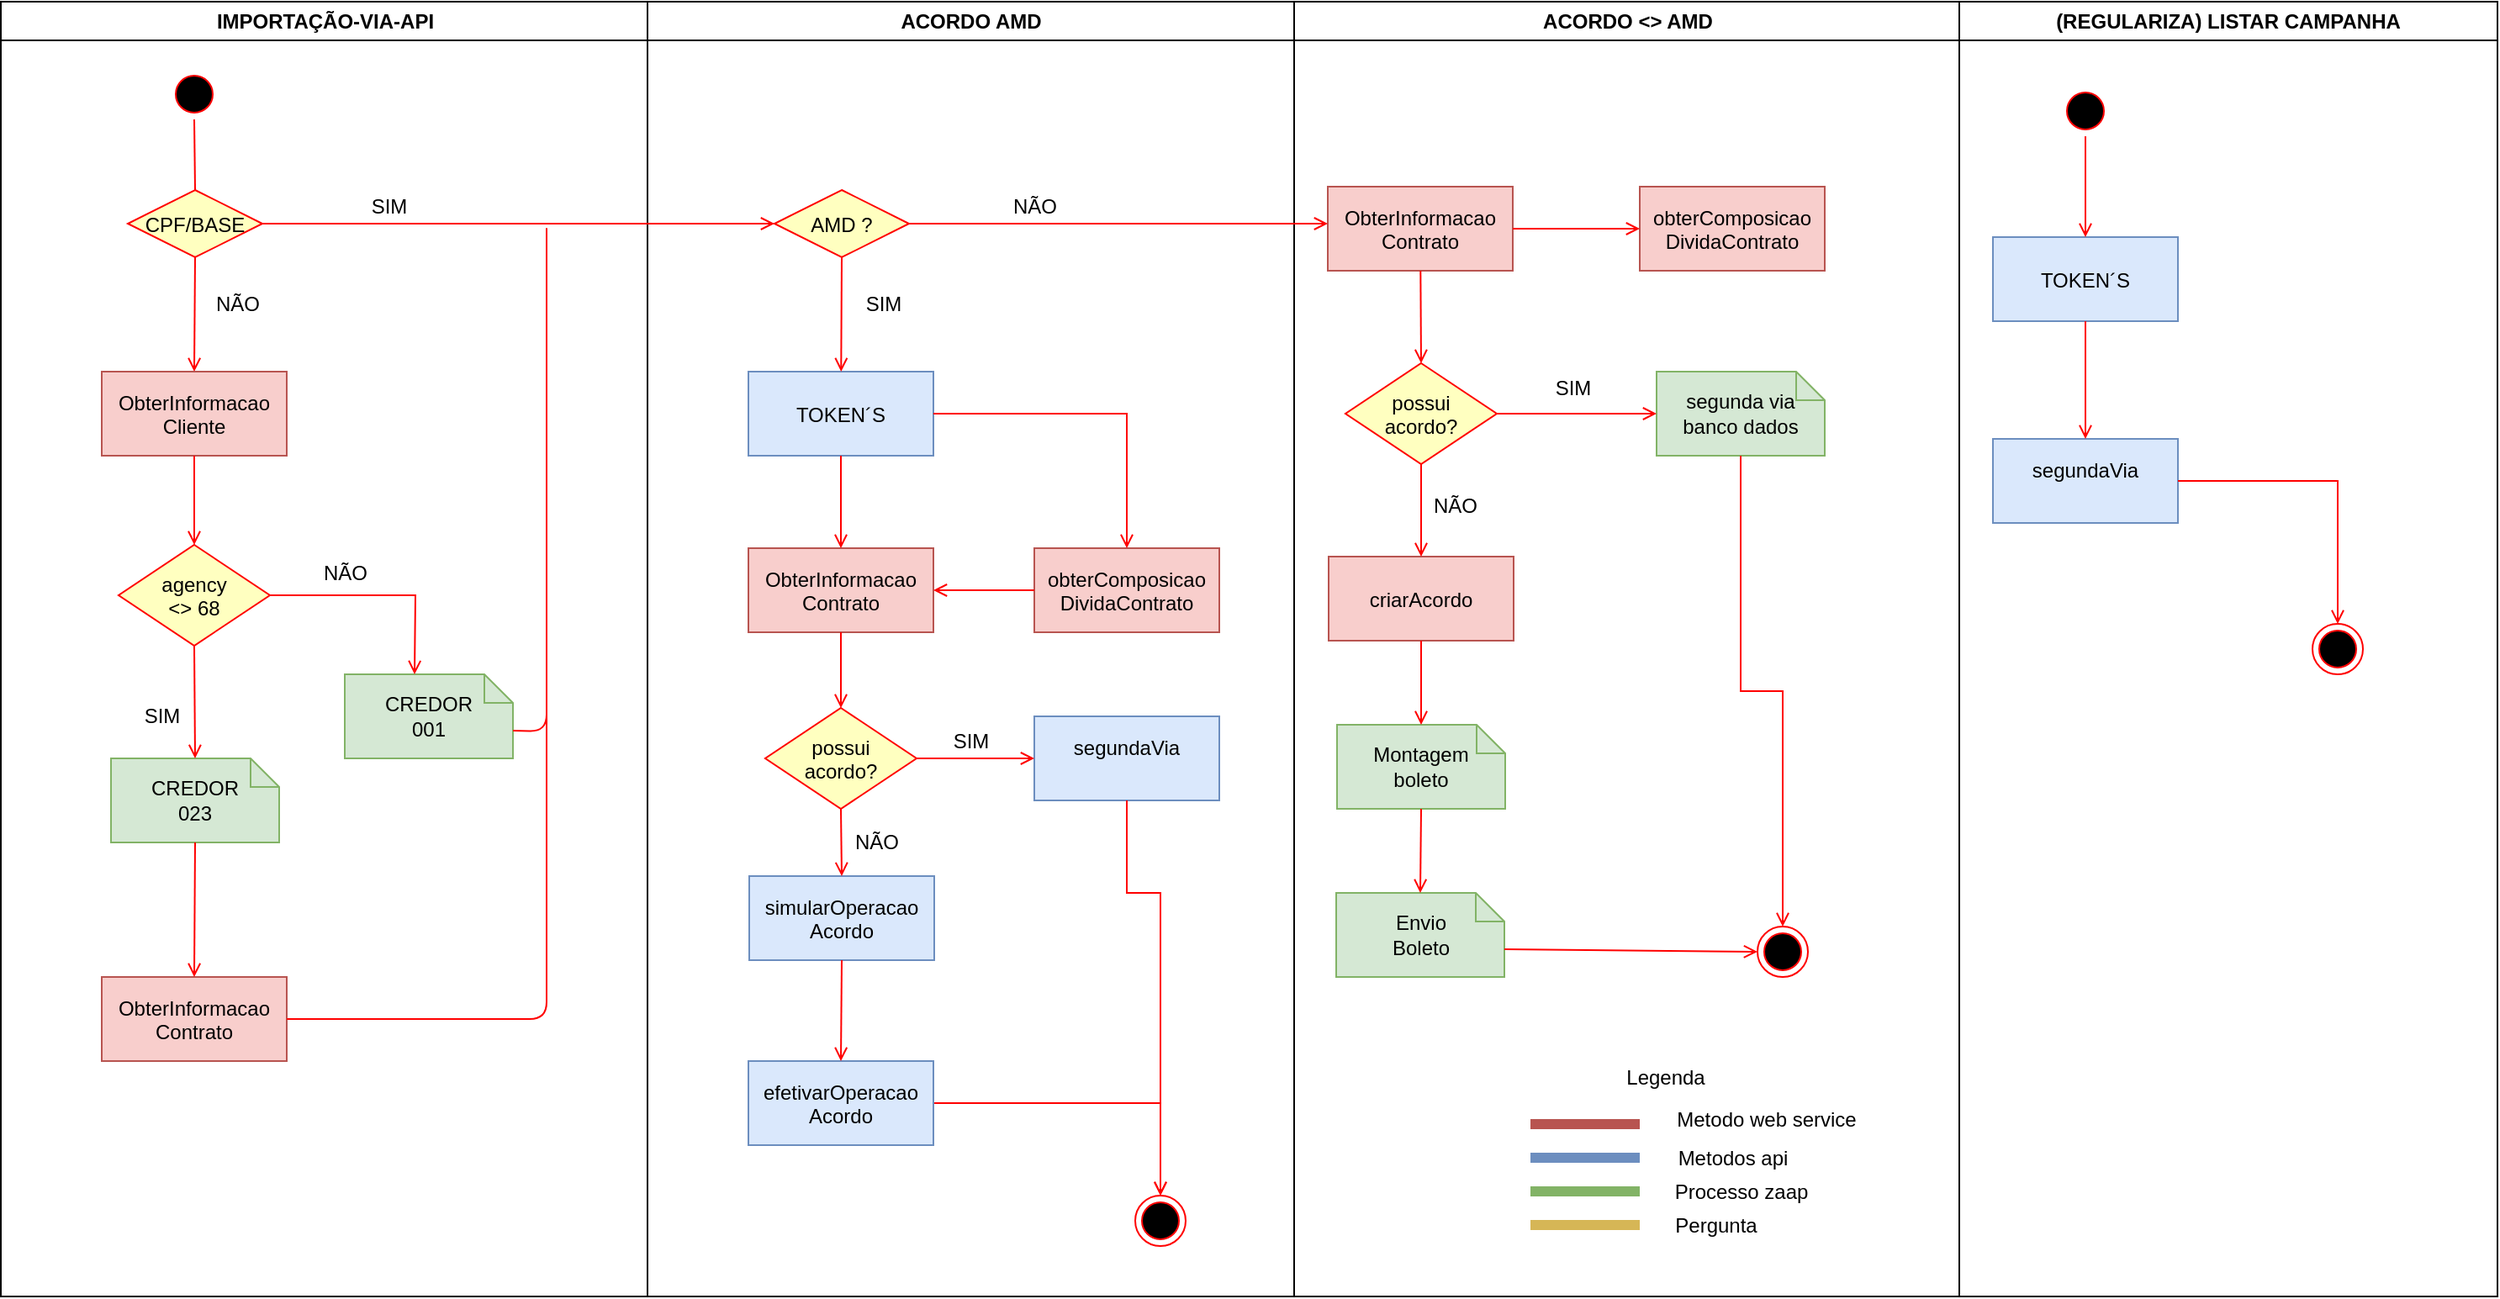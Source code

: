 <mxfile version="12.9.12" type="github"><diagram id="gOPY4W407URoGvVkKOAT" name="Page-1"><mxGraphModel dx="2995" dy="783" grid="1" gridSize="10" guides="1" tooltips="1" connect="1" arrows="1" fold="1" page="1" pageScale="1" pageWidth="1169" pageHeight="826" background="#ffffff" math="0" shadow="0"><root><mxCell id="0"/><mxCell id="1" parent="0"/><mxCell id="2" value="ACORDO AMD" style="swimlane;whiteSpace=wrap" parent="1" vertex="1"><mxGeometry x="60" y="30" width="384.5" height="770" as="geometry"/></mxCell><mxCell id="8" value="TOKEN´S" style="fillColor=#dae8fc;strokeColor=#6c8ebf;" parent="2" vertex="1"><mxGeometry x="60" y="220" width="110" height="50" as="geometry"/></mxCell><mxCell id="9" value="" style="endArrow=open;strokeColor=#FF0000;endFill=1;rounded=0;exitX=0.5;exitY=1;exitDx=0;exitDy=0;" parent="2" source="TBVewzjrPc9jgYo9EgBy-41" target="8" edge="1"><mxGeometry relative="1" as="geometry"><mxPoint x="115" y="160" as="sourcePoint"/></mxGeometry></mxCell><mxCell id="10" value="ObterInformacao&#10;Contrato" style="fillColor=#f8cecc;strokeColor=#b85450;" parent="2" vertex="1"><mxGeometry x="60" y="325" width="110" height="50" as="geometry"/></mxCell><mxCell id="11" value="" style="endArrow=open;strokeColor=#FF0000;endFill=1;rounded=0" parent="2" source="8" target="10" edge="1"><mxGeometry relative="1" as="geometry"/></mxCell><mxCell id="TBVewzjrPc9jgYo9EgBy-41" value="AMD ?" style="rhombus;fillColor=#ffffc0;strokeColor=#ff0000;" parent="2" vertex="1"><mxGeometry x="75.5" y="112" width="80" height="40" as="geometry"/></mxCell><mxCell id="TBVewzjrPc9jgYo9EgBy-46" value="NÃO&lt;br&gt;" style="text;html=1;align=center;verticalAlign=middle;resizable=0;points=[];autosize=1;" parent="2" vertex="1"><mxGeometry x="210" y="112" width="40" height="20" as="geometry"/></mxCell><mxCell id="TBVewzjrPc9jgYo9EgBy-47" value="SIM&lt;br&gt;" style="text;html=1;align=center;verticalAlign=middle;resizable=0;points=[];autosize=1;" parent="2" vertex="1"><mxGeometry x="120" y="170" width="40" height="20" as="geometry"/></mxCell><mxCell id="TBVewzjrPc9jgYo9EgBy-55" value="" style="ellipse;shape=endState;fillColor=#000000;strokeColor=#ff0000" parent="2" vertex="1"><mxGeometry x="290" y="710" width="30" height="30" as="geometry"/></mxCell><mxCell id="TBVewzjrPc9jgYo9EgBy-79" value="possui&#10;acordo?" style="rhombus;fillColor=#ffffc0;strokeColor=#ff0000;" parent="2" vertex="1"><mxGeometry x="70" y="420" width="90" height="60" as="geometry"/></mxCell><mxCell id="TBVewzjrPc9jgYo9EgBy-51" value="simularOperacao&#10;Acordo" style="fillColor=#dae8fc;strokeColor=#6c8ebf;" parent="2" vertex="1"><mxGeometry x="60.5" y="520" width="110" height="50" as="geometry"/></mxCell><mxCell id="TBVewzjrPc9jgYo9EgBy-81" value="" style="endArrow=open;strokeColor=#FF0000;endFill=1;rounded=0;entryX=0.5;entryY=0;entryDx=0;entryDy=0;exitX=0.5;exitY=1;exitDx=0;exitDy=0;" parent="2" source="10" target="TBVewzjrPc9jgYo9EgBy-79" edge="1"><mxGeometry relative="1" as="geometry"><mxPoint x="125.0" y="280.0" as="sourcePoint"/><mxPoint x="125.0" y="335" as="targetPoint"/></mxGeometry></mxCell><mxCell id="TBVewzjrPc9jgYo9EgBy-82" value="" style="endArrow=open;strokeColor=#FF0000;endFill=1;rounded=0;entryX=0.5;entryY=0;entryDx=0;entryDy=0;exitX=0.5;exitY=1;exitDx=0;exitDy=0;" parent="2" source="TBVewzjrPc9jgYo9EgBy-79" target="TBVewzjrPc9jgYo9EgBy-51" edge="1"><mxGeometry relative="1" as="geometry"><mxPoint x="135.0" y="290.0" as="sourcePoint"/><mxPoint x="135.0" y="345" as="targetPoint"/></mxGeometry></mxCell><mxCell id="TBVewzjrPc9jgYo9EgBy-84" value="NÃO" style="text;html=1;align=center;verticalAlign=middle;resizable=0;points=[];autosize=1;" parent="2" vertex="1"><mxGeometry x="115.5" y="490" width="40" height="20" as="geometry"/></mxCell><mxCell id="TBVewzjrPc9jgYo9EgBy-87" value="SIM" style="text;html=1;align=center;verticalAlign=middle;resizable=0;points=[];autosize=1;" parent="2" vertex="1"><mxGeometry x="172.25" y="430" width="40" height="20" as="geometry"/></mxCell><mxCell id="3" value="ACORDO &lt;&gt; AMD" style="swimlane;whiteSpace=wrap" parent="1" vertex="1"><mxGeometry x="444.5" y="30" width="395.5" height="770" as="geometry"/></mxCell><mxCell id="16" value="ObterInformacao&#10;Contrato" style="fillColor=#f8cecc;strokeColor=#b85450;" parent="3" vertex="1"><mxGeometry x="20" y="110" width="110" height="50" as="geometry"/></mxCell><mxCell id="31" value="Montagem&#10;boleto" style="shape=note;whiteSpace=wrap;size=17;fillColor=#d5e8d4;strokeColor=#82b366;" parent="3" vertex="1"><mxGeometry x="25.5" y="430" width="100" height="50" as="geometry"/></mxCell><mxCell id="TBVewzjrPc9jgYo9EgBy-64" value="Envio&#10;Boleto" style="shape=note;whiteSpace=wrap;size=17;fillColor=#d5e8d4;strokeColor=#82b366;" parent="3" vertex="1"><mxGeometry x="25" y="530" width="100" height="50" as="geometry"/></mxCell><mxCell id="TBVewzjrPc9jgYo9EgBy-65" value="" style="edgeStyle=none;strokeColor=#FF0000;endArrow=open;endFill=1;rounded=0;exitX=0.5;exitY=1;exitDx=0;exitDy=0;entryX=0.5;entryY=0;entryDx=0;entryDy=0;entryPerimeter=0;exitPerimeter=0;" parent="3" source="31" target="TBVewzjrPc9jgYo9EgBy-64" edge="1"><mxGeometry width="100" height="100" relative="1" as="geometry"><mxPoint x="140" y="355" as="sourcePoint"/><mxPoint x="225.5" y="355" as="targetPoint"/></mxGeometry></mxCell><mxCell id="TBVewzjrPc9jgYo9EgBy-66" value="" style="ellipse;shape=endState;fillColor=#000000;strokeColor=#ff0000" parent="3" vertex="1"><mxGeometry x="275.5" y="550" width="30" height="30" as="geometry"/></mxCell><mxCell id="TBVewzjrPc9jgYo9EgBy-91" value="SIM" style="text;html=1;align=center;verticalAlign=middle;resizable=0;points=[];autosize=1;" parent="3" vertex="1"><mxGeometry x="145.5" y="220" width="40" height="20" as="geometry"/></mxCell><mxCell id="TBVewzjrPc9jgYo9EgBy-93" value="segunda via&#10;banco dados" style="shape=note;whiteSpace=wrap;size=17;fillColor=#d5e8d4;strokeColor=#82b366;" parent="3" vertex="1"><mxGeometry x="215.5" y="220" width="100" height="50" as="geometry"/></mxCell><mxCell id="TBVewzjrPc9jgYo9EgBy-94" value="NÃO" style="text;html=1;align=center;verticalAlign=middle;resizable=0;points=[];autosize=1;" parent="3" vertex="1"><mxGeometry x="75.5" y="290" width="40" height="20" as="geometry"/></mxCell><mxCell id="TBVewzjrPc9jgYo9EgBy-95" value="" style="edgeStyle=none;strokeColor=#FF0000;endArrow=open;endFill=1;rounded=0;exitX=0.5;exitY=1;exitDx=0;exitDy=0;entryX=0.5;entryY=0;entryDx=0;entryDy=0;exitPerimeter=0;" parent="3" source="TBVewzjrPc9jgYo9EgBy-93" target="TBVewzjrPc9jgYo9EgBy-66" edge="1"><mxGeometry width="100" height="100" relative="1" as="geometry"><mxPoint x="85.5" y="390" as="sourcePoint"/><mxPoint x="85.5" y="440" as="targetPoint"/><Array as="points"><mxPoint x="265.5" y="410"/><mxPoint x="290.5" y="410"/></Array></mxGeometry></mxCell><mxCell id="TBVewzjrPc9jgYo9EgBy-97" value="" style="edgeStyle=none;strokeColor=#FF0000;endArrow=open;endFill=1;rounded=0;exitX=0;exitY=0;exitDx=100;exitDy=33.5;entryX=0;entryY=0.5;entryDx=0;entryDy=0;exitPerimeter=0;" parent="3" source="TBVewzjrPc9jgYo9EgBy-64" target="TBVewzjrPc9jgYo9EgBy-66" edge="1"><mxGeometry width="100" height="100" relative="1" as="geometry"><mxPoint x="85.5" y="490.0" as="sourcePoint"/><mxPoint x="85" y="540" as="targetPoint"/></mxGeometry></mxCell><mxCell id="TBVewzjrPc9jgYo9EgBy-57" value="" style="shape=line;strokeWidth=6;strokeColor=#b85450;rotation=-180;fillColor=#f8cecc;" parent="3" vertex="1"><mxGeometry x="140.5" y="660" width="65" height="15" as="geometry"/></mxCell><mxCell id="TBVewzjrPc9jgYo9EgBy-70" value="Metodo web service" style="text;html=1;align=center;verticalAlign=middle;resizable=0;points=[];autosize=1;" parent="3" vertex="1"><mxGeometry x="220.5" y="655" width="120" height="20" as="geometry"/></mxCell><mxCell id="TBVewzjrPc9jgYo9EgBy-72" value="" style="shape=line;strokeWidth=6;strokeColor=#6c8ebf;rotation=-180;fillColor=#dae8fc;" parent="3" vertex="1"><mxGeometry x="140.5" y="680" width="65" height="15" as="geometry"/></mxCell><mxCell id="TBVewzjrPc9jgYo9EgBy-73" value="" style="shape=line;strokeWidth=6;strokeColor=#82b366;rotation=-180;fillColor=#d5e8d4;" parent="3" vertex="1"><mxGeometry x="140.5" y="700" width="65" height="15" as="geometry"/></mxCell><mxCell id="TBVewzjrPc9jgYo9EgBy-74" value="" style="shape=line;strokeWidth=6;strokeColor=#d6b656;rotation=-180;fillColor=#fff2cc;" parent="3" vertex="1"><mxGeometry x="140.5" y="720" width="65" height="15" as="geometry"/></mxCell><mxCell id="TBVewzjrPc9jgYo9EgBy-75" value="Metodos api" style="text;html=1;align=center;verticalAlign=middle;resizable=0;points=[];autosize=1;" parent="3" vertex="1"><mxGeometry x="220.5" y="677.5" width="80" height="20" as="geometry"/></mxCell><mxCell id="TBVewzjrPc9jgYo9EgBy-76" value="Processo zaap" style="text;html=1;align=center;verticalAlign=middle;resizable=0;points=[];autosize=1;" parent="3" vertex="1"><mxGeometry x="220.5" y="697.5" width="90" height="20" as="geometry"/></mxCell><mxCell id="TBVewzjrPc9jgYo9EgBy-77" value="Pergunta" style="text;html=1;align=center;verticalAlign=middle;resizable=0;points=[];autosize=1;" parent="3" vertex="1"><mxGeometry x="220.5" y="717.5" width="60" height="20" as="geometry"/></mxCell><mxCell id="TBVewzjrPc9jgYo9EgBy-78" value="Legenda" style="text;html=1;align=center;verticalAlign=middle;resizable=0;points=[];autosize=1;" parent="3" vertex="1"><mxGeometry x="190.5" y="630" width="60" height="20" as="geometry"/></mxCell><mxCell id="4" value="(REGULARIZA) LISTAR CAMPANHA" style="swimlane;whiteSpace=wrap" parent="1" vertex="1"><mxGeometry x="840" y="30" width="320" height="770" as="geometry"/></mxCell><mxCell id="TBVewzjrPc9jgYo9EgBy-98" value="" style="ellipse;shape=startState;fillColor=#000000;strokeColor=#ff0000;" parent="4" vertex="1"><mxGeometry x="60" y="50" width="30" height="30" as="geometry"/></mxCell><mxCell id="TBVewzjrPc9jgYo9EgBy-100" value="segundaVia&#10;" style="fillColor=#dae8fc;strokeColor=#6c8ebf;" parent="4" vertex="1"><mxGeometry x="20" y="260" width="110" height="50" as="geometry"/></mxCell><mxCell id="TBVewzjrPc9jgYo9EgBy-101" value="" style="ellipse;shape=endState;fillColor=#000000;strokeColor=#ff0000" parent="4" vertex="1"><mxGeometry x="210" y="370" width="30" height="30" as="geometry"/></mxCell><mxCell id="TBVewzjrPc9jgYo9EgBy-104" value="" style="endArrow=open;strokeColor=#FF0000;endFill=1;rounded=0;exitX=1;exitY=0.5;exitDx=0;exitDy=0;entryX=0.5;entryY=0;entryDx=0;entryDy=0;" parent="4" source="TBVewzjrPc9jgYo9EgBy-100" target="TBVewzjrPc9jgYo9EgBy-101" edge="1"><mxGeometry relative="1" as="geometry"><mxPoint x="85.0" y="200.0" as="sourcePoint"/><mxPoint x="85.0" y="270.0" as="targetPoint"/><Array as="points"><mxPoint x="225" y="285"/></Array></mxGeometry></mxCell><mxCell id="TBVewzjrPc9jgYo9EgBy-48" value="obterComposicao&#10;DividaContrato" style="fillColor=#f8cecc;strokeColor=#b85450;" parent="1" vertex="1"><mxGeometry x="290" y="355" width="110" height="50" as="geometry"/></mxCell><mxCell id="12" value="" style="edgeStyle=elbowEdgeStyle;elbow=horizontal;strokeColor=#FF0000;endArrow=open;endFill=1;rounded=0;exitX=1;exitY=0.5;exitDx=0;exitDy=0;entryX=0.5;entryY=0;entryDx=0;entryDy=0;" parent="1" source="8" target="TBVewzjrPc9jgYo9EgBy-48" edge="1"><mxGeometry width="100" height="100" relative="1" as="geometry"><mxPoint x="220" y="418" as="sourcePoint"/><mxPoint x="345" y="320" as="targetPoint"/><Array as="points"><mxPoint x="345" y="350"/><mxPoint x="280" y="290"/></Array></mxGeometry></mxCell><mxCell id="TBVewzjrPc9jgYo9EgBy-50" value="" style="endArrow=open;strokeColor=#FF0000;endFill=1;rounded=0;exitX=0;exitY=0.5;exitDx=0;exitDy=0;entryX=1;entryY=0.5;entryDx=0;entryDy=0;" parent="1" source="TBVewzjrPc9jgYo9EgBy-48" target="10" edge="1"><mxGeometry relative="1" as="geometry"><mxPoint x="289.5" y="420" as="sourcePoint"/><mxPoint x="175" y="450" as="targetPoint"/></mxGeometry></mxCell><mxCell id="TBVewzjrPc9jgYo9EgBy-56" value="" style="endArrow=open;strokeColor=#FF0000;endFill=1;rounded=0;entryX=0.5;entryY=0;entryDx=0;entryDy=0;exitX=1;exitY=0.5;exitDx=0;exitDy=0;" parent="1" source="TBVewzjrPc9jgYo9EgBy-80" target="TBVewzjrPc9jgYo9EgBy-55" edge="1"><mxGeometry relative="1" as="geometry"><mxPoint x="230.0" y="595" as="sourcePoint"/><mxPoint x="185" y="580" as="targetPoint"/><Array as="points"><mxPoint x="365" y="685"/></Array></mxGeometry></mxCell><mxCell id="TBVewzjrPc9jgYo9EgBy-60" value="obterComposicao&#10;DividaContrato" style="fillColor=#f8cecc;strokeColor=#b85450;" parent="1" vertex="1"><mxGeometry x="650" y="140" width="110" height="50" as="geometry"/></mxCell><mxCell id="TBVewzjrPc9jgYo9EgBy-58" value="" style="endArrow=open;strokeColor=#FF0000;endFill=1;rounded=0;entryX=0;entryY=0.5;entryDx=0;entryDy=0;exitX=1;exitY=0.5;exitDx=0;exitDy=0;" parent="1" source="16" target="TBVewzjrPc9jgYo9EgBy-60" edge="1"><mxGeometry relative="1" as="geometry"><mxPoint x="529.5" y="200" as="sourcePoint"/><mxPoint x="529.5" y="255" as="targetPoint"/></mxGeometry></mxCell><mxCell id="TBVewzjrPc9jgYo9EgBy-62" value="criarAcordo" style="fillColor=#f8cecc;strokeColor=#b85450;" parent="1" vertex="1"><mxGeometry x="465" y="360" width="110" height="50" as="geometry"/></mxCell><mxCell id="37" value="" style="edgeStyle=none;strokeColor=#FF0000;endArrow=open;endFill=1;rounded=0;exitX=0.5;exitY=1;exitDx=0;exitDy=0;entryX=0.5;entryY=0;entryDx=0;entryDy=0;entryPerimeter=0;" parent="1" source="TBVewzjrPc9jgYo9EgBy-62" target="31" edge="1"><mxGeometry width="100" height="100" relative="1" as="geometry"><mxPoint x="810" y="349.5" as="sourcePoint"/><mxPoint x="930" y="349.5" as="targetPoint"/></mxGeometry></mxCell><mxCell id="TBVewzjrPc9jgYo9EgBy-45" value="" style="endArrow=open;strokeColor=#FF0000;endFill=1;rounded=0;exitX=1;exitY=0.5;exitDx=0;exitDy=0;entryX=0;entryY=0.5;entryDx=0;entryDy=0;" parent="1" source="TBVewzjrPc9jgYo9EgBy-41" edge="1"><mxGeometry relative="1" as="geometry"><mxPoint x="185" y="298" as="sourcePoint"/><mxPoint x="464.5" y="162" as="targetPoint"/></mxGeometry></mxCell><mxCell id="TBVewzjrPc9jgYo9EgBy-80" value="efetivarOperacao&#10;Acordo" style="fillColor=#dae8fc;strokeColor=#6c8ebf;" parent="1" vertex="1"><mxGeometry x="120" y="660" width="110" height="50" as="geometry"/></mxCell><mxCell id="TBVewzjrPc9jgYo9EgBy-83" value="" style="endArrow=open;strokeColor=#FF0000;endFill=1;rounded=0;entryX=0.5;entryY=0;entryDx=0;entryDy=0;exitX=0.5;exitY=1;exitDx=0;exitDy=0;" parent="1" source="TBVewzjrPc9jgYo9EgBy-51" target="TBVewzjrPc9jgYo9EgBy-80" edge="1"><mxGeometry relative="1" as="geometry"><mxPoint x="205.0" y="330.0" as="sourcePoint"/><mxPoint x="205.0" y="385" as="targetPoint"/></mxGeometry></mxCell><mxCell id="TBVewzjrPc9jgYo9EgBy-85" value="segundaVia&#10;" style="fillColor=#dae8fc;strokeColor=#6c8ebf;" parent="1" vertex="1"><mxGeometry x="290" y="455" width="110" height="50" as="geometry"/></mxCell><mxCell id="TBVewzjrPc9jgYo9EgBy-86" value="" style="edgeStyle=none;strokeColor=#FF0000;endArrow=open;endFill=1;rounded=0;exitX=1;exitY=0.5;exitDx=0;exitDy=0;entryX=0;entryY=0.5;entryDx=0;entryDy=0;" parent="1" source="TBVewzjrPc9jgYo9EgBy-79" target="TBVewzjrPc9jgYo9EgBy-85" edge="1"><mxGeometry width="100" height="100" relative="1" as="geometry"><mxPoint x="584.5" y="495" as="sourcePoint"/><mxPoint x="670" y="495" as="targetPoint"/></mxGeometry></mxCell><mxCell id="TBVewzjrPc9jgYo9EgBy-88" value="" style="endArrow=open;strokeColor=#FF0000;endFill=1;rounded=0;entryX=0.5;entryY=0;entryDx=0;entryDy=0;exitX=0.5;exitY=1;exitDx=0;exitDy=0;" parent="1" source="TBVewzjrPc9jgYo9EgBy-85" target="TBVewzjrPc9jgYo9EgBy-55" edge="1"><mxGeometry relative="1" as="geometry"><mxPoint x="240.0" y="695" as="sourcePoint"/><mxPoint x="375" y="750" as="targetPoint"/><Array as="points"><mxPoint x="345" y="560"/><mxPoint x="365" y="560"/></Array></mxGeometry></mxCell><mxCell id="TBVewzjrPc9jgYo9EgBy-89" value="possui&#10;acordo?" style="rhombus;fillColor=#ffffc0;strokeColor=#ff0000;" parent="1" vertex="1"><mxGeometry x="475" y="245" width="90" height="60" as="geometry"/></mxCell><mxCell id="19" value="" style="endArrow=open;strokeColor=#FF0000;endFill=1;rounded=0;entryX=0.5;entryY=0;entryDx=0;entryDy=0;" parent="1" source="16" target="TBVewzjrPc9jgYo9EgBy-89" edge="1"><mxGeometry relative="1" as="geometry"><mxPoint x="519.5" y="245" as="targetPoint"/></mxGeometry></mxCell><mxCell id="TBVewzjrPc9jgYo9EgBy-90" value="" style="endArrow=open;strokeColor=#FF0000;endFill=1;rounded=0;entryX=0.5;entryY=0;entryDx=0;entryDy=0;exitX=0.5;exitY=1;exitDx=0;exitDy=0;" parent="1" source="TBVewzjrPc9jgYo9EgBy-89" target="TBVewzjrPc9jgYo9EgBy-62" edge="1"><mxGeometry relative="1" as="geometry"><mxPoint x="529.656" y="200.0" as="sourcePoint"/><mxPoint x="530" y="255" as="targetPoint"/></mxGeometry></mxCell><mxCell id="TBVewzjrPc9jgYo9EgBy-92" value="" style="endArrow=open;strokeColor=#FF0000;endFill=1;rounded=0;entryX=0;entryY=0.5;entryDx=0;entryDy=0;entryPerimeter=0;exitX=1;exitY=0.5;exitDx=0;exitDy=0;" parent="1" source="TBVewzjrPc9jgYo9EgBy-89" target="TBVewzjrPc9jgYo9EgBy-93" edge="1"><mxGeometry relative="1" as="geometry"><mxPoint x="529.656" y="200.0" as="sourcePoint"/><mxPoint x="530" y="255" as="targetPoint"/></mxGeometry></mxCell><mxCell id="TBVewzjrPc9jgYo9EgBy-99" value="TOKEN´S" style="fillColor=#dae8fc;strokeColor=#6c8ebf;" parent="1" vertex="1"><mxGeometry x="860" y="170" width="110" height="50" as="geometry"/></mxCell><mxCell id="TBVewzjrPc9jgYo9EgBy-102" value="" style="endArrow=open;strokeColor=#FF0000;endFill=1;rounded=0;exitX=0.5;exitY=1;exitDx=0;exitDy=0;entryX=0.5;entryY=0;entryDx=0;entryDy=0;" parent="1" source="TBVewzjrPc9jgYo9EgBy-99" target="TBVewzjrPc9jgYo9EgBy-100" edge="1"><mxGeometry relative="1" as="geometry"><mxPoint x="1038.82" y="235.0" as="sourcePoint"/><mxPoint x="1038.82" y="290" as="targetPoint"/></mxGeometry></mxCell><mxCell id="TBVewzjrPc9jgYo9EgBy-103" value="" style="endArrow=open;strokeColor=#FF0000;endFill=1;rounded=0;exitX=0.5;exitY=1;exitDx=0;exitDy=0;entryX=0.5;entryY=0;entryDx=0;entryDy=0;" parent="1" source="TBVewzjrPc9jgYo9EgBy-98" target="TBVewzjrPc9jgYo9EgBy-99" edge="1"><mxGeometry relative="1" as="geometry"><mxPoint x="925.0" y="230.0" as="sourcePoint"/><mxPoint x="925.0" y="300.0" as="targetPoint"/></mxGeometry></mxCell><mxCell id="GXU95fWoY3A6f5YjRY3o-37" value="IMPORTAÇÃO-VIA-API" style="swimlane;whiteSpace=wrap" vertex="1" parent="1"><mxGeometry x="-324.5" y="30" width="384.5" height="770" as="geometry"/></mxCell><mxCell id="GXU95fWoY3A6f5YjRY3o-38" value="" style="ellipse;shape=startState;fillColor=#000000;strokeColor=#ff0000;" vertex="1" parent="GXU95fWoY3A6f5YjRY3o-37"><mxGeometry x="100" y="40" width="30" height="30" as="geometry"/></mxCell><mxCell id="GXU95fWoY3A6f5YjRY3o-40" value="" style="endArrow=open;strokeColor=#FF0000;endFill=1;rounded=0;exitX=0.5;exitY=1;exitDx=0;exitDy=0;entryX=0.5;entryY=0;entryDx=0;entryDy=0;" edge="1" parent="GXU95fWoY3A6f5YjRY3o-37" source="GXU95fWoY3A6f5YjRY3o-43" target="GXU95fWoY3A6f5YjRY3o-41"><mxGeometry relative="1" as="geometry"><mxPoint x="115" y="160" as="sourcePoint"/><mxPoint x="115.134" y="220" as="targetPoint"/></mxGeometry></mxCell><mxCell id="GXU95fWoY3A6f5YjRY3o-41" value="ObterInformacao&#10;Cliente" style="fillColor=#f8cecc;strokeColor=#b85450;" vertex="1" parent="GXU95fWoY3A6f5YjRY3o-37"><mxGeometry x="60" y="220" width="110" height="50" as="geometry"/></mxCell><mxCell id="GXU95fWoY3A6f5YjRY3o-42" value="" style="endArrow=open;strokeColor=#FF0000;endFill=1;rounded=0" edge="1" parent="GXU95fWoY3A6f5YjRY3o-37" target="GXU95fWoY3A6f5YjRY3o-41"><mxGeometry relative="1" as="geometry"><mxPoint x="115" y="270" as="sourcePoint"/></mxGeometry></mxCell><mxCell id="GXU95fWoY3A6f5YjRY3o-43" value="CPF/BASE" style="rhombus;fillColor=#ffffc0;strokeColor=#ff0000;" vertex="1" parent="GXU95fWoY3A6f5YjRY3o-37"><mxGeometry x="75.5" y="112" width="80" height="40" as="geometry"/></mxCell><mxCell id="GXU95fWoY3A6f5YjRY3o-44" value="SIM" style="text;html=1;align=center;verticalAlign=middle;resizable=0;points=[];autosize=1;" vertex="1" parent="GXU95fWoY3A6f5YjRY3o-37"><mxGeometry x="210" y="112" width="40" height="20" as="geometry"/></mxCell><mxCell id="GXU95fWoY3A6f5YjRY3o-45" value="NÃO" style="text;html=1;align=center;verticalAlign=middle;resizable=0;points=[];autosize=1;" vertex="1" parent="GXU95fWoY3A6f5YjRY3o-37"><mxGeometry x="120" y="170" width="40" height="20" as="geometry"/></mxCell><mxCell id="GXU95fWoY3A6f5YjRY3o-47" value="" style="endArrow=none;html=1;strokeColor=#FF0000;entryX=0.5;entryY=1;entryDx=0;entryDy=0;exitX=0.5;exitY=0;exitDx=0;exitDy=0;" edge="1" parent="GXU95fWoY3A6f5YjRY3o-37" source="GXU95fWoY3A6f5YjRY3o-43" target="GXU95fWoY3A6f5YjRY3o-38"><mxGeometry width="50" height="50" relative="1" as="geometry"><mxPoint x="520" y="280" as="sourcePoint"/><mxPoint x="570" y="230" as="targetPoint"/></mxGeometry></mxCell><mxCell id="GXU95fWoY3A6f5YjRY3o-60" value="CREDOR&#10;001" style="shape=note;whiteSpace=wrap;size=17;fillColor=#d5e8d4;strokeColor=#82b366;" vertex="1" parent="GXU95fWoY3A6f5YjRY3o-37"><mxGeometry x="204.5" y="400" width="100" height="50" as="geometry"/></mxCell><mxCell id="GXU95fWoY3A6f5YjRY3o-62" value="CREDOR&#10;023" style="shape=note;whiteSpace=wrap;size=17;fillColor=#d5e8d4;strokeColor=#82b366;" vertex="1" parent="GXU95fWoY3A6f5YjRY3o-37"><mxGeometry x="65.5" y="450" width="100" height="50" as="geometry"/></mxCell><mxCell id="GXU95fWoY3A6f5YjRY3o-69" value="SIM" style="text;html=1;align=center;verticalAlign=middle;resizable=0;points=[];autosize=1;" vertex="1" parent="GXU95fWoY3A6f5YjRY3o-37"><mxGeometry x="75.5" y="415" width="40" height="20" as="geometry"/></mxCell><mxCell id="GXU95fWoY3A6f5YjRY3o-70" value="NÃO" style="text;html=1;align=center;verticalAlign=middle;resizable=0;points=[];autosize=1;" vertex="1" parent="GXU95fWoY3A6f5YjRY3o-37"><mxGeometry x="184.5" y="330" width="40" height="20" as="geometry"/></mxCell><mxCell id="GXU95fWoY3A6f5YjRY3o-56" value="" style="endArrow=open;strokeColor=#FF0000;endFill=1;rounded=0;exitX=1;exitY=0.5;exitDx=0;exitDy=0;entryX=0;entryY=0.5;entryDx=0;entryDy=0;" edge="1" parent="1" source="GXU95fWoY3A6f5YjRY3o-43" target="TBVewzjrPc9jgYo9EgBy-41"><mxGeometry relative="1" as="geometry"><mxPoint x="-199" y="192.0" as="sourcePoint"/><mxPoint x="-199.366" y="260" as="targetPoint"/></mxGeometry></mxCell><mxCell id="GXU95fWoY3A6f5YjRY3o-57" value="ObterInformacao&#10;Contrato" style="fillColor=#f8cecc;strokeColor=#b85450;" vertex="1" parent="1"><mxGeometry x="-264.5" y="610" width="110" height="50" as="geometry"/></mxCell><mxCell id="GXU95fWoY3A6f5YjRY3o-61" value="&#10;agency&#10;&lt;&gt; 68&#10;" style="rhombus;fillColor=#ffffc0;strokeColor=#ff0000;" vertex="1" parent="1"><mxGeometry x="-254.5" y="353" width="90" height="60" as="geometry"/></mxCell><mxCell id="GXU95fWoY3A6f5YjRY3o-63" value="" style="endArrow=open;strokeColor=#FF0000;endFill=1;rounded=0;exitX=0.5;exitY=1;exitDx=0;exitDy=0;entryX=0.5;entryY=0;entryDx=0;entryDy=0;" edge="1" parent="1" source="GXU95fWoY3A6f5YjRY3o-41" target="GXU95fWoY3A6f5YjRY3o-61"><mxGeometry relative="1" as="geometry"><mxPoint x="-199" y="192.0" as="sourcePoint"/><mxPoint x="-199.5" y="260" as="targetPoint"/></mxGeometry></mxCell><mxCell id="GXU95fWoY3A6f5YjRY3o-64" value="" style="endArrow=open;strokeColor=#FF0000;endFill=1;rounded=0;exitX=1;exitY=0.5;exitDx=0;exitDy=0;entryX=0;entryY=0;entryDx=41.5;entryDy=0;entryPerimeter=0;" edge="1" parent="1" source="GXU95fWoY3A6f5YjRY3o-61" target="GXU95fWoY3A6f5YjRY3o-60"><mxGeometry relative="1" as="geometry"><mxPoint x="-199.5" y="310" as="sourcePoint"/><mxPoint x="-199.5" y="363" as="targetPoint"/><Array as="points"><mxPoint x="-78" y="383"/></Array></mxGeometry></mxCell><mxCell id="GXU95fWoY3A6f5YjRY3o-65" value="" style="endArrow=open;strokeColor=#FF0000;endFill=1;rounded=0;exitX=0.5;exitY=1;exitDx=0;exitDy=0;entryX=0.5;entryY=0;entryDx=0;entryDy=0;entryPerimeter=0;" edge="1" parent="1" source="GXU95fWoY3A6f5YjRY3o-61" target="GXU95fWoY3A6f5YjRY3o-62"><mxGeometry relative="1" as="geometry"><mxPoint x="-199.5" y="310" as="sourcePoint"/><mxPoint x="-199.5" y="363" as="targetPoint"/></mxGeometry></mxCell><mxCell id="GXU95fWoY3A6f5YjRY3o-66" value="" style="endArrow=open;strokeColor=#FF0000;endFill=1;rounded=0;exitX=0.5;exitY=1;exitDx=0;exitDy=0;entryX=0.5;entryY=0;entryDx=0;entryDy=0;exitPerimeter=0;" edge="1" parent="1" source="GXU95fWoY3A6f5YjRY3o-62" target="GXU95fWoY3A6f5YjRY3o-57"><mxGeometry relative="1" as="geometry"><mxPoint x="-199.5" y="423" as="sourcePoint"/><mxPoint x="-199" y="490" as="targetPoint"/></mxGeometry></mxCell><mxCell id="GXU95fWoY3A6f5YjRY3o-71" value="" style="endArrow=none;html=1;strokeColor=#FF0000;exitX=0;exitY=0;exitDx=100;exitDy=33.5;exitPerimeter=0;" edge="1" parent="1" source="GXU95fWoY3A6f5YjRY3o-60"><mxGeometry width="50" height="50" relative="1" as="geometry"><mxPoint y="290" as="sourcePoint"/><mxPoint y="200" as="targetPoint"/><Array as="points"><mxPoint y="464"/><mxPoint y="160"/></Array></mxGeometry></mxCell><mxCell id="GXU95fWoY3A6f5YjRY3o-72" value="" style="endArrow=none;html=1;strokeColor=#FF0000;exitX=1;exitY=0.5;exitDx=0;exitDy=0;" edge="1" parent="1" source="GXU95fWoY3A6f5YjRY3o-57"><mxGeometry width="50" height="50" relative="1" as="geometry"><mxPoint x="-10" y="473.5" as="sourcePoint"/><mxPoint y="440" as="targetPoint"/><Array as="points"><mxPoint y="635"/><mxPoint y="490"/></Array></mxGeometry></mxCell></root></mxGraphModel></diagram></mxfile>